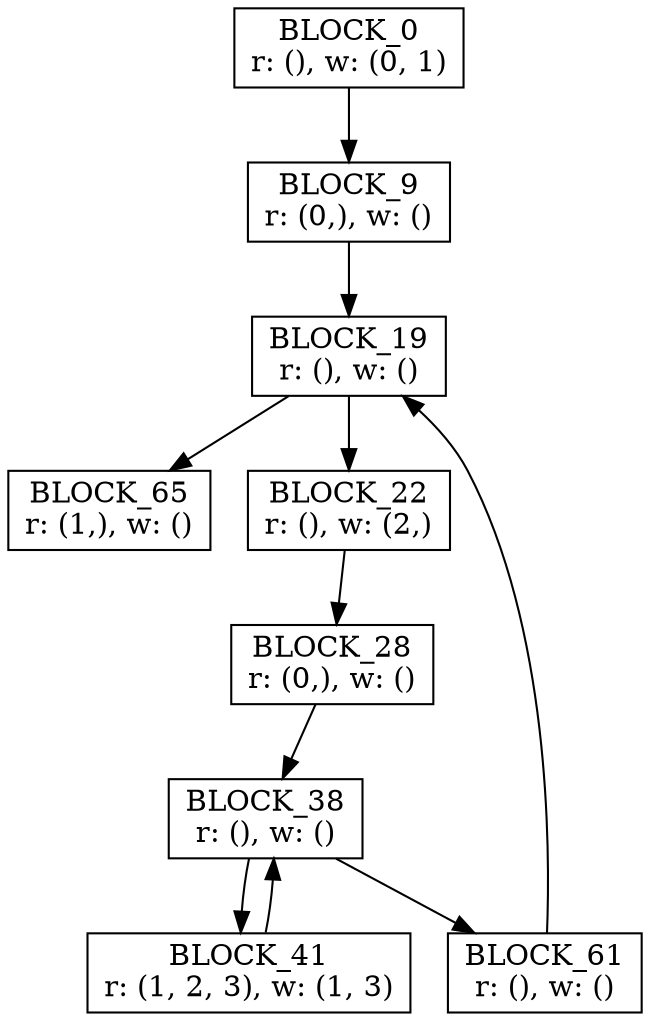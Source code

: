 digraph CFG_41058768 {
BLOCK_0 [shape=box, label="BLOCK_0\nr: (), w: (0, 1)"];
BLOCK_65 [shape=box, label="BLOCK_65\nr: (1,), w: ()"];
BLOCK_38 [shape=box, label="BLOCK_38\nr: (), w: ()"];
BLOCK_9 [shape=box, label="BLOCK_9\nr: (0,), w: ()"];
BLOCK_19 [shape=box, label="BLOCK_19\nr: (), w: ()"];
BLOCK_22 [shape=box, label="BLOCK_22\nr: (), w: (2,)"];
BLOCK_41 [shape=box, label="BLOCK_41\nr: (1, 2, 3), w: (1, 3)"];
BLOCK_28 [shape=box, label="BLOCK_28\nr: (0,), w: ()"];
BLOCK_61 [shape=box, label="BLOCK_61\nr: (), w: ()"];
BLOCK_0 -> BLOCK_9;
BLOCK_38 -> BLOCK_41;
BLOCK_38 -> BLOCK_61;
BLOCK_9 -> BLOCK_19;
BLOCK_19 -> BLOCK_65;
BLOCK_19 -> BLOCK_22;
BLOCK_22 -> BLOCK_28;
BLOCK_41 -> BLOCK_38;
BLOCK_28 -> BLOCK_38;
BLOCK_61 -> BLOCK_19;
}
